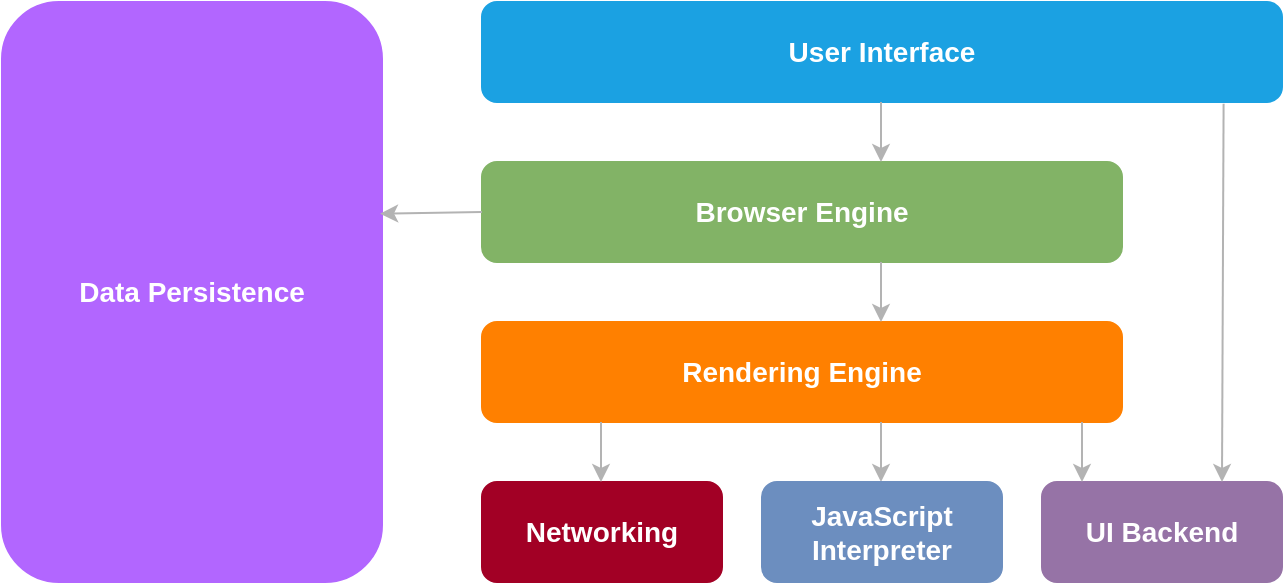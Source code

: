 <mxfile>
    <diagram id="FDci6jVR6qZBwxTrM50D" name="浏览器架构">
        <mxGraphModel dx="1066" dy="619" grid="0" gridSize="10" guides="1" tooltips="1" connect="1" arrows="1" fold="1" page="0" pageScale="1" pageWidth="827" pageHeight="1169" background="#ffffff" math="0" shadow="0">
            <root>
                <mxCell id="0"/>
                <mxCell id="1" parent="0"/>
                <mxCell id="2" value="&lt;font style=&quot;font-size: 14px;&quot;&gt;&lt;b&gt;Data Persistence&lt;/b&gt;&lt;/font&gt;" style="rounded=1;whiteSpace=wrap;html=1;direction=south;fillColor=#B266FF;fontColor=#ffffff;strokeColor=#b266ff;" vertex="1" parent="1">
                    <mxGeometry x="40" y="80" width="190" height="290" as="geometry"/>
                </mxCell>
                <mxCell id="3" value="&lt;span style=&quot;font-size: 14px;&quot;&gt;&lt;b&gt;User Interface&lt;/b&gt;&lt;/span&gt;" style="rounded=1;whiteSpace=wrap;html=1;strokeColor=#1ba1e2;fillColor=#1ba1e2;fontColor=#ffffff;" vertex="1" parent="1">
                    <mxGeometry x="280" y="80" width="400" height="50" as="geometry"/>
                </mxCell>
                <mxCell id="4" value="&lt;span style=&quot;font-size: 14px;&quot;&gt;&lt;b&gt;&lt;font color=&quot;#ffffff&quot;&gt;Browser Engine&lt;/font&gt;&lt;/b&gt;&lt;/span&gt;" style="rounded=1;whiteSpace=wrap;html=1;strokeColor=#82b366;fillColor=#82B366;" vertex="1" parent="1">
                    <mxGeometry x="280" y="160" width="320" height="50" as="geometry"/>
                </mxCell>
                <mxCell id="5" value="&lt;span style=&quot;font-size: 14px;&quot;&gt;&lt;b&gt;Rendering Engine&lt;/b&gt;&lt;/span&gt;" style="rounded=1;whiteSpace=wrap;html=1;strokeColor=#ff8000;fillColor=#FF8000;fontColor=#ffffff;" vertex="1" parent="1">
                    <mxGeometry x="280" y="240" width="320" height="50" as="geometry"/>
                </mxCell>
                <mxCell id="6" value="&lt;span style=&quot;font-size: 14px;&quot;&gt;&lt;b&gt;Networking&lt;/b&gt;&lt;/span&gt;" style="rounded=1;whiteSpace=wrap;html=1;strokeColor=#a20025;fillColor=#a20025;fontColor=#ffffff;" vertex="1" parent="1">
                    <mxGeometry x="280" y="320" width="120" height="50" as="geometry"/>
                </mxCell>
                <mxCell id="7" value="" style="endArrow=classic;html=1;strokeColor=#B3B3B3;" edge="1" parent="1">
                    <mxGeometry width="50" height="50" relative="1" as="geometry">
                        <mxPoint x="479.5" y="130" as="sourcePoint"/>
                        <mxPoint x="479.5" y="160" as="targetPoint"/>
                    </mxGeometry>
                </mxCell>
                <mxCell id="8" value="" style="endArrow=classic;html=1;strokeColor=#B3B3B3;" edge="1" parent="1">
                    <mxGeometry width="50" height="50" relative="1" as="geometry">
                        <mxPoint x="479.5" y="210" as="sourcePoint"/>
                        <mxPoint x="479.5" y="240" as="targetPoint"/>
                    </mxGeometry>
                </mxCell>
                <mxCell id="9" value="" style="endArrow=classic;html=1;strokeColor=#B3B3B3;" edge="1" parent="1">
                    <mxGeometry width="50" height="50" relative="1" as="geometry">
                        <mxPoint x="479.5" y="290" as="sourcePoint"/>
                        <mxPoint x="479.5" y="320" as="targetPoint"/>
                    </mxGeometry>
                </mxCell>
                <mxCell id="12" value="&lt;font color=&quot;#ffffff&quot;&gt;&lt;span style=&quot;font-size: 14px;&quot;&gt;&lt;b&gt;JavaScript&lt;br&gt;Interpreter&lt;br&gt;&lt;/b&gt;&lt;/span&gt;&lt;/font&gt;" style="rounded=1;whiteSpace=wrap;html=1;strokeColor=#6c8ebf;fillColor=#6C8EBF;" vertex="1" parent="1">
                    <mxGeometry x="420" y="320" width="120" height="50" as="geometry"/>
                </mxCell>
                <mxCell id="13" value="&lt;font color=&quot;#ffffff&quot;&gt;&lt;span style=&quot;font-size: 14px;&quot;&gt;&lt;b&gt;UI Backend&lt;/b&gt;&lt;/span&gt;&lt;/font&gt;" style="rounded=1;whiteSpace=wrap;html=1;strokeColor=#9673a6;fillColor=#9673A6;" vertex="1" parent="1">
                    <mxGeometry x="560" y="320" width="120" height="50" as="geometry"/>
                </mxCell>
                <mxCell id="14" value="" style="endArrow=classic;html=1;exitX=0.927;exitY=1.017;exitDx=0;exitDy=0;exitPerimeter=0;entryX=0.75;entryY=0;entryDx=0;entryDy=0;fillColor=#eeeeee;strokeColor=#B3B3B3;" edge="1" parent="1" source="3" target="13">
                    <mxGeometry width="50" height="50" relative="1" as="geometry">
                        <mxPoint x="489.5" y="140" as="sourcePoint"/>
                        <mxPoint x="489.5" y="170" as="targetPoint"/>
                    </mxGeometry>
                </mxCell>
                <mxCell id="15" value="" style="endArrow=classic;html=1;strokeColor=#B3B3B3;" edge="1" parent="1">
                    <mxGeometry width="50" height="50" relative="1" as="geometry">
                        <mxPoint x="580" y="290" as="sourcePoint"/>
                        <mxPoint x="580" y="320" as="targetPoint"/>
                    </mxGeometry>
                </mxCell>
                <mxCell id="16" value="" style="endArrow=classic;html=1;strokeColor=#B3B3B3;" edge="1" parent="1">
                    <mxGeometry width="50" height="50" relative="1" as="geometry">
                        <mxPoint x="339.5" y="290" as="sourcePoint"/>
                        <mxPoint x="339.5" y="320" as="targetPoint"/>
                    </mxGeometry>
                </mxCell>
                <mxCell id="17" value="" style="endArrow=classic;html=1;strokeColor=#B3B3B3;exitX=0;exitY=0.5;exitDx=0;exitDy=0;entryX=0.365;entryY=0.005;entryDx=0;entryDy=0;entryPerimeter=0;" edge="1" parent="1" source="4" target="2">
                    <mxGeometry width="50" height="50" relative="1" as="geometry">
                        <mxPoint x="336" y="194" as="sourcePoint"/>
                        <mxPoint x="230" y="191" as="targetPoint"/>
                    </mxGeometry>
                </mxCell>
            </root>
        </mxGraphModel>
    </diagram>
</mxfile>